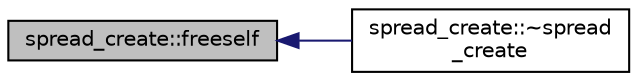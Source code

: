 digraph "spread_create::freeself"
{
  edge [fontname="Helvetica",fontsize="10",labelfontname="Helvetica",labelfontsize="10"];
  node [fontname="Helvetica",fontsize="10",shape=record];
  rankdir="LR";
  Node69 [label="spread_create::freeself",height=0.2,width=0.4,color="black", fillcolor="grey75", style="filled", fontcolor="black"];
  Node69 -> Node70 [dir="back",color="midnightblue",fontsize="10",style="solid",fontname="Helvetica"];
  Node70 [label="spread_create::~spread\l_create",height=0.2,width=0.4,color="black", fillcolor="white", style="filled",URL="$de/d97/classspread__create.html#a7d218ce745ef2918e6debb2d914f77cf"];
}
